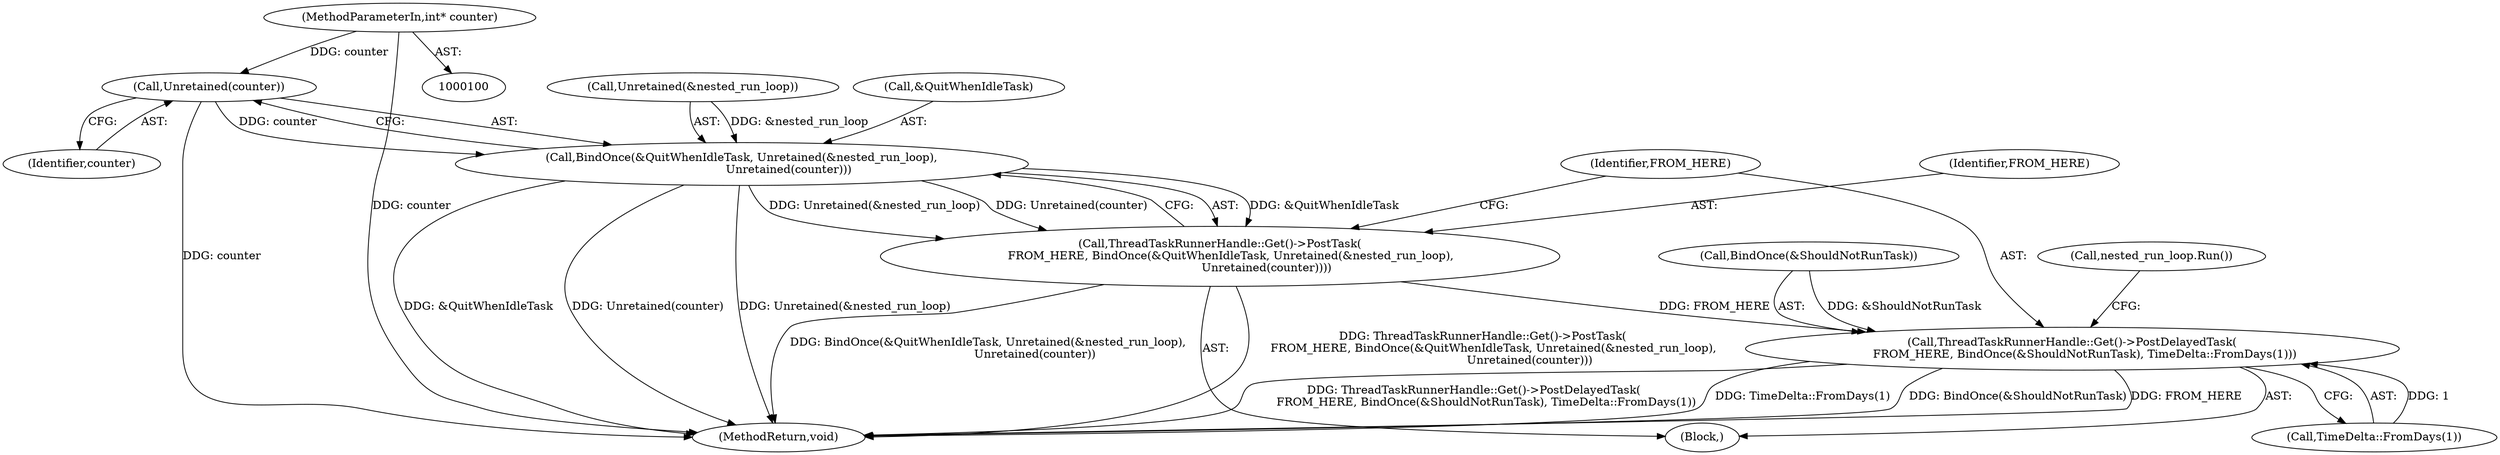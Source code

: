 digraph "0_Chrome_3ff403eecdd23a39853a4ebca52023fbba6c5d00_6@pointer" {
"1000101" [label="(MethodParameterIn,int* counter)"];
"1000112" [label="(Call,Unretained(counter))"];
"1000106" [label="(Call,BindOnce(&QuitWhenIdleTask, Unretained(&nested_run_loop),\n                          Unretained(counter)))"];
"1000104" [label="(Call,ThreadTaskRunnerHandle::Get()->PostTask(\n      FROM_HERE, BindOnce(&QuitWhenIdleTask, Unretained(&nested_run_loop),\n                          Unretained(counter))))"];
"1000114" [label="(Call,ThreadTaskRunnerHandle::Get()->PostDelayedTask(\n       FROM_HERE, BindOnce(&ShouldNotRunTask), TimeDelta::FromDays(1)))"];
"1000116" [label="(Call,BindOnce(&ShouldNotRunTask))"];
"1000104" [label="(Call,ThreadTaskRunnerHandle::Get()->PostTask(\n      FROM_HERE, BindOnce(&QuitWhenIdleTask, Unretained(&nested_run_loop),\n                          Unretained(counter))))"];
"1000105" [label="(Identifier,FROM_HERE)"];
"1000112" [label="(Call,Unretained(counter))"];
"1000101" [label="(MethodParameterIn,int* counter)"];
"1000115" [label="(Identifier,FROM_HERE)"];
"1000114" [label="(Call,ThreadTaskRunnerHandle::Get()->PostDelayedTask(\n       FROM_HERE, BindOnce(&ShouldNotRunTask), TimeDelta::FromDays(1)))"];
"1000109" [label="(Call,Unretained(&nested_run_loop))"];
"1000121" [label="(Call,nested_run_loop.Run())"];
"1000107" [label="(Call,&QuitWhenIdleTask)"];
"1000106" [label="(Call,BindOnce(&QuitWhenIdleTask, Unretained(&nested_run_loop),\n                          Unretained(counter)))"];
"1000125" [label="(MethodReturn,void)"];
"1000102" [label="(Block,)"];
"1000113" [label="(Identifier,counter)"];
"1000119" [label="(Call,TimeDelta::FromDays(1))"];
"1000101" -> "1000100"  [label="AST: "];
"1000101" -> "1000125"  [label="DDG: counter"];
"1000101" -> "1000112"  [label="DDG: counter"];
"1000112" -> "1000106"  [label="AST: "];
"1000112" -> "1000113"  [label="CFG: "];
"1000113" -> "1000112"  [label="AST: "];
"1000106" -> "1000112"  [label="CFG: "];
"1000112" -> "1000125"  [label="DDG: counter"];
"1000112" -> "1000106"  [label="DDG: counter"];
"1000106" -> "1000104"  [label="AST: "];
"1000107" -> "1000106"  [label="AST: "];
"1000109" -> "1000106"  [label="AST: "];
"1000104" -> "1000106"  [label="CFG: "];
"1000106" -> "1000125"  [label="DDG: &QuitWhenIdleTask"];
"1000106" -> "1000125"  [label="DDG: Unretained(counter)"];
"1000106" -> "1000125"  [label="DDG: Unretained(&nested_run_loop)"];
"1000106" -> "1000104"  [label="DDG: &QuitWhenIdleTask"];
"1000106" -> "1000104"  [label="DDG: Unretained(&nested_run_loop)"];
"1000106" -> "1000104"  [label="DDG: Unretained(counter)"];
"1000109" -> "1000106"  [label="DDG: &nested_run_loop"];
"1000104" -> "1000102"  [label="AST: "];
"1000105" -> "1000104"  [label="AST: "];
"1000115" -> "1000104"  [label="CFG: "];
"1000104" -> "1000125"  [label="DDG: ThreadTaskRunnerHandle::Get()->PostTask(\n      FROM_HERE, BindOnce(&QuitWhenIdleTask, Unretained(&nested_run_loop),\n                          Unretained(counter)))"];
"1000104" -> "1000125"  [label="DDG: BindOnce(&QuitWhenIdleTask, Unretained(&nested_run_loop),\n                          Unretained(counter))"];
"1000104" -> "1000114"  [label="DDG: FROM_HERE"];
"1000114" -> "1000102"  [label="AST: "];
"1000114" -> "1000119"  [label="CFG: "];
"1000115" -> "1000114"  [label="AST: "];
"1000116" -> "1000114"  [label="AST: "];
"1000119" -> "1000114"  [label="AST: "];
"1000121" -> "1000114"  [label="CFG: "];
"1000114" -> "1000125"  [label="DDG: ThreadTaskRunnerHandle::Get()->PostDelayedTask(\n       FROM_HERE, BindOnce(&ShouldNotRunTask), TimeDelta::FromDays(1))"];
"1000114" -> "1000125"  [label="DDG: TimeDelta::FromDays(1)"];
"1000114" -> "1000125"  [label="DDG: BindOnce(&ShouldNotRunTask)"];
"1000114" -> "1000125"  [label="DDG: FROM_HERE"];
"1000116" -> "1000114"  [label="DDG: &ShouldNotRunTask"];
"1000119" -> "1000114"  [label="DDG: 1"];
}
